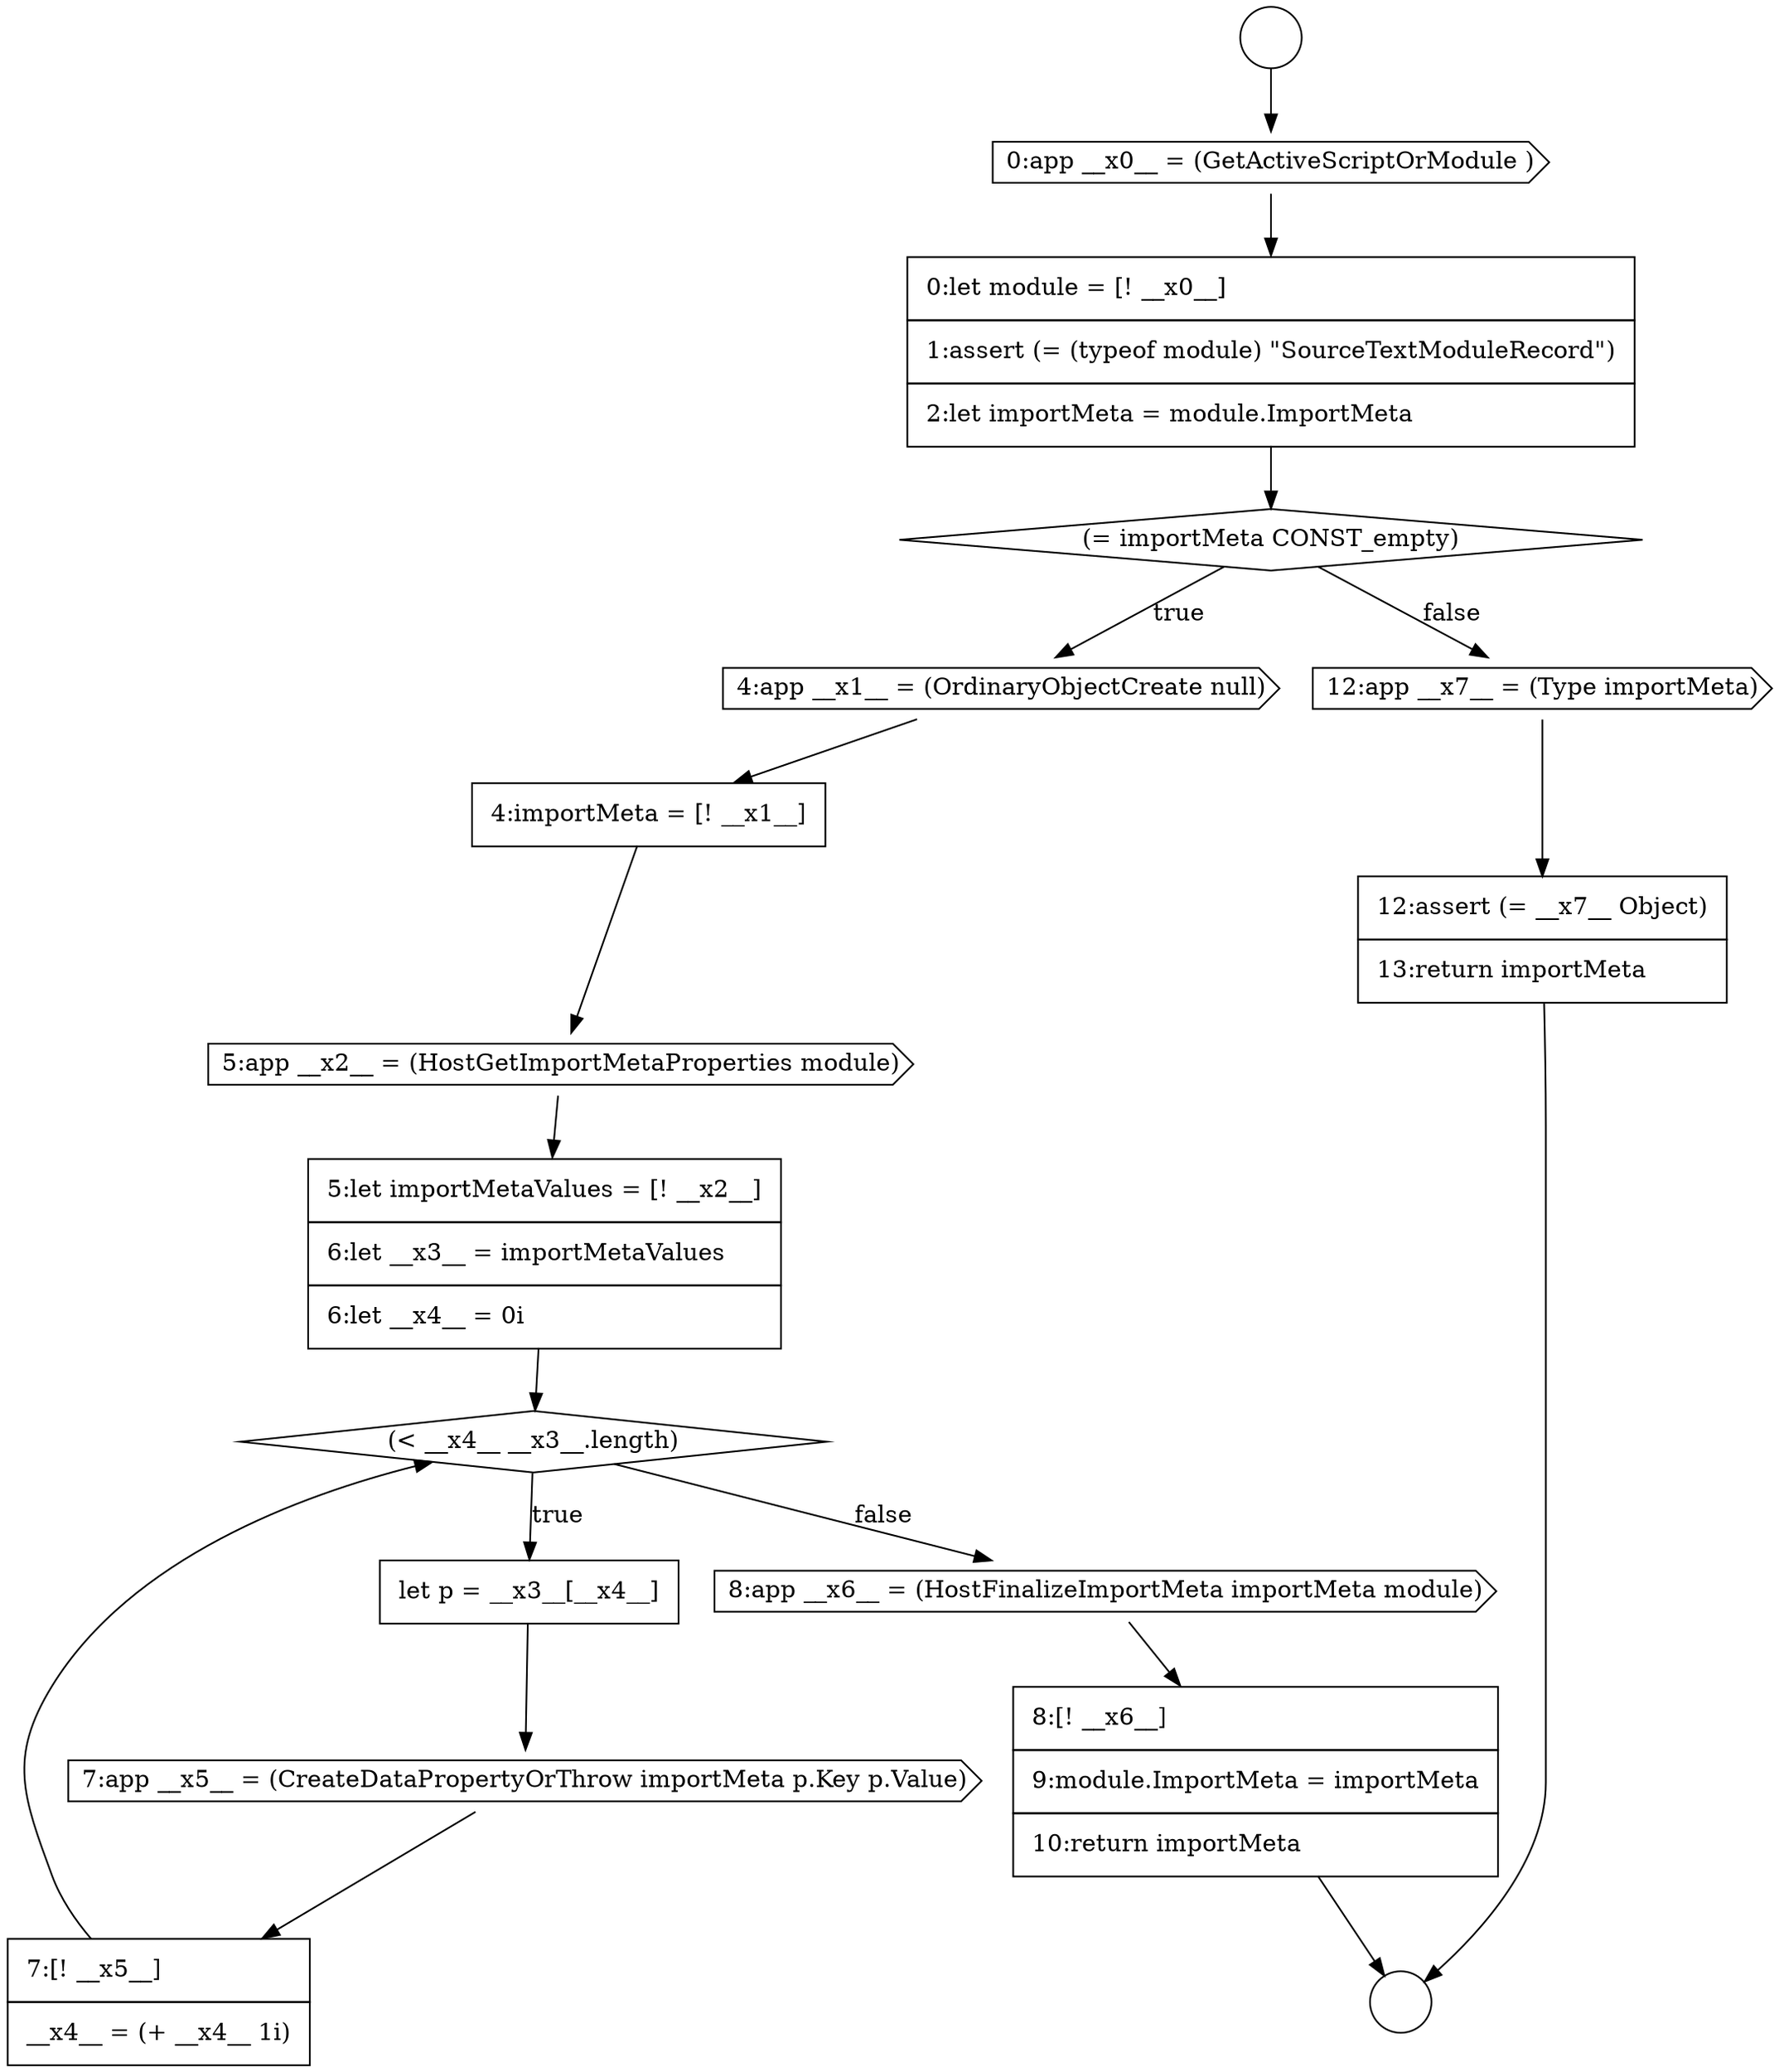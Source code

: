digraph {
  node4931 [shape=circle label=" " color="black" fillcolor="white" style=filled]
  node4941 [shape=cds, label=<<font color="black">7:app __x5__ = (CreateDataPropertyOrThrow importMeta p.Key p.Value)</font>> color="black" fillcolor="white" style=filled]
  node4935 [shape=cds, label=<<font color="black">4:app __x1__ = (OrdinaryObjectCreate null)</font>> color="black" fillcolor="white" style=filled]
  node4942 [shape=none, margin=0, label=<<font color="black">
    <table border="0" cellborder="1" cellspacing="0" cellpadding="10">
      <tr><td align="left">7:[! __x5__]</td></tr>
      <tr><td align="left">__x4__ = (+ __x4__ 1i)</td></tr>
    </table>
  </font>> color="black" fillcolor="white" style=filled]
  node4930 [shape=circle label=" " color="black" fillcolor="white" style=filled]
  node4938 [shape=none, margin=0, label=<<font color="black">
    <table border="0" cellborder="1" cellspacing="0" cellpadding="10">
      <tr><td align="left">5:let importMetaValues = [! __x2__]</td></tr>
      <tr><td align="left">6:let __x3__ = importMetaValues</td></tr>
      <tr><td align="left">6:let __x4__ = 0i</td></tr>
    </table>
  </font>> color="black" fillcolor="white" style=filled]
  node4934 [shape=diamond, label=<<font color="black">(= importMeta CONST_empty)</font>> color="black" fillcolor="white" style=filled]
  node4933 [shape=none, margin=0, label=<<font color="black">
    <table border="0" cellborder="1" cellspacing="0" cellpadding="10">
      <tr><td align="left">0:let module = [! __x0__]</td></tr>
      <tr><td align="left">1:assert (= (typeof module) &quot;SourceTextModuleRecord&quot;)</td></tr>
      <tr><td align="left">2:let importMeta = module.ImportMeta</td></tr>
    </table>
  </font>> color="black" fillcolor="white" style=filled]
  node4932 [shape=cds, label=<<font color="black">0:app __x0__ = (GetActiveScriptOrModule )</font>> color="black" fillcolor="white" style=filled]
  node4936 [shape=none, margin=0, label=<<font color="black">
    <table border="0" cellborder="1" cellspacing="0" cellpadding="10">
      <tr><td align="left">4:importMeta = [! __x1__]</td></tr>
    </table>
  </font>> color="black" fillcolor="white" style=filled]
  node4940 [shape=none, margin=0, label=<<font color="black">
    <table border="0" cellborder="1" cellspacing="0" cellpadding="10">
      <tr><td align="left">let p = __x3__[__x4__]</td></tr>
    </table>
  </font>> color="black" fillcolor="white" style=filled]
  node4943 [shape=cds, label=<<font color="black">8:app __x6__ = (HostFinalizeImportMeta importMeta module)</font>> color="black" fillcolor="white" style=filled]
  node4946 [shape=none, margin=0, label=<<font color="black">
    <table border="0" cellborder="1" cellspacing="0" cellpadding="10">
      <tr><td align="left">12:assert (= __x7__ Object)</td></tr>
      <tr><td align="left">13:return importMeta</td></tr>
    </table>
  </font>> color="black" fillcolor="white" style=filled]
  node4937 [shape=cds, label=<<font color="black">5:app __x2__ = (HostGetImportMetaProperties module)</font>> color="black" fillcolor="white" style=filled]
  node4939 [shape=diamond, label=<<font color="black">(&lt; __x4__ __x3__.length)</font>> color="black" fillcolor="white" style=filled]
  node4945 [shape=cds, label=<<font color="black">12:app __x7__ = (Type importMeta)</font>> color="black" fillcolor="white" style=filled]
  node4944 [shape=none, margin=0, label=<<font color="black">
    <table border="0" cellborder="1" cellspacing="0" cellpadding="10">
      <tr><td align="left">8:[! __x6__]</td></tr>
      <tr><td align="left">9:module.ImportMeta = importMeta</td></tr>
      <tr><td align="left">10:return importMeta</td></tr>
    </table>
  </font>> color="black" fillcolor="white" style=filled]
  node4935 -> node4936 [ color="black"]
  node4939 -> node4940 [label=<<font color="black">true</font>> color="black"]
  node4939 -> node4943 [label=<<font color="black">false</font>> color="black"]
  node4945 -> node4946 [ color="black"]
  node4944 -> node4931 [ color="black"]
  node4930 -> node4932 [ color="black"]
  node4936 -> node4937 [ color="black"]
  node4943 -> node4944 [ color="black"]
  node4942 -> node4939 [ color="black"]
  node4933 -> node4934 [ color="black"]
  node4932 -> node4933 [ color="black"]
  node4946 -> node4931 [ color="black"]
  node4940 -> node4941 [ color="black"]
  node4934 -> node4935 [label=<<font color="black">true</font>> color="black"]
  node4934 -> node4945 [label=<<font color="black">false</font>> color="black"]
  node4938 -> node4939 [ color="black"]
  node4941 -> node4942 [ color="black"]
  node4937 -> node4938 [ color="black"]
}
